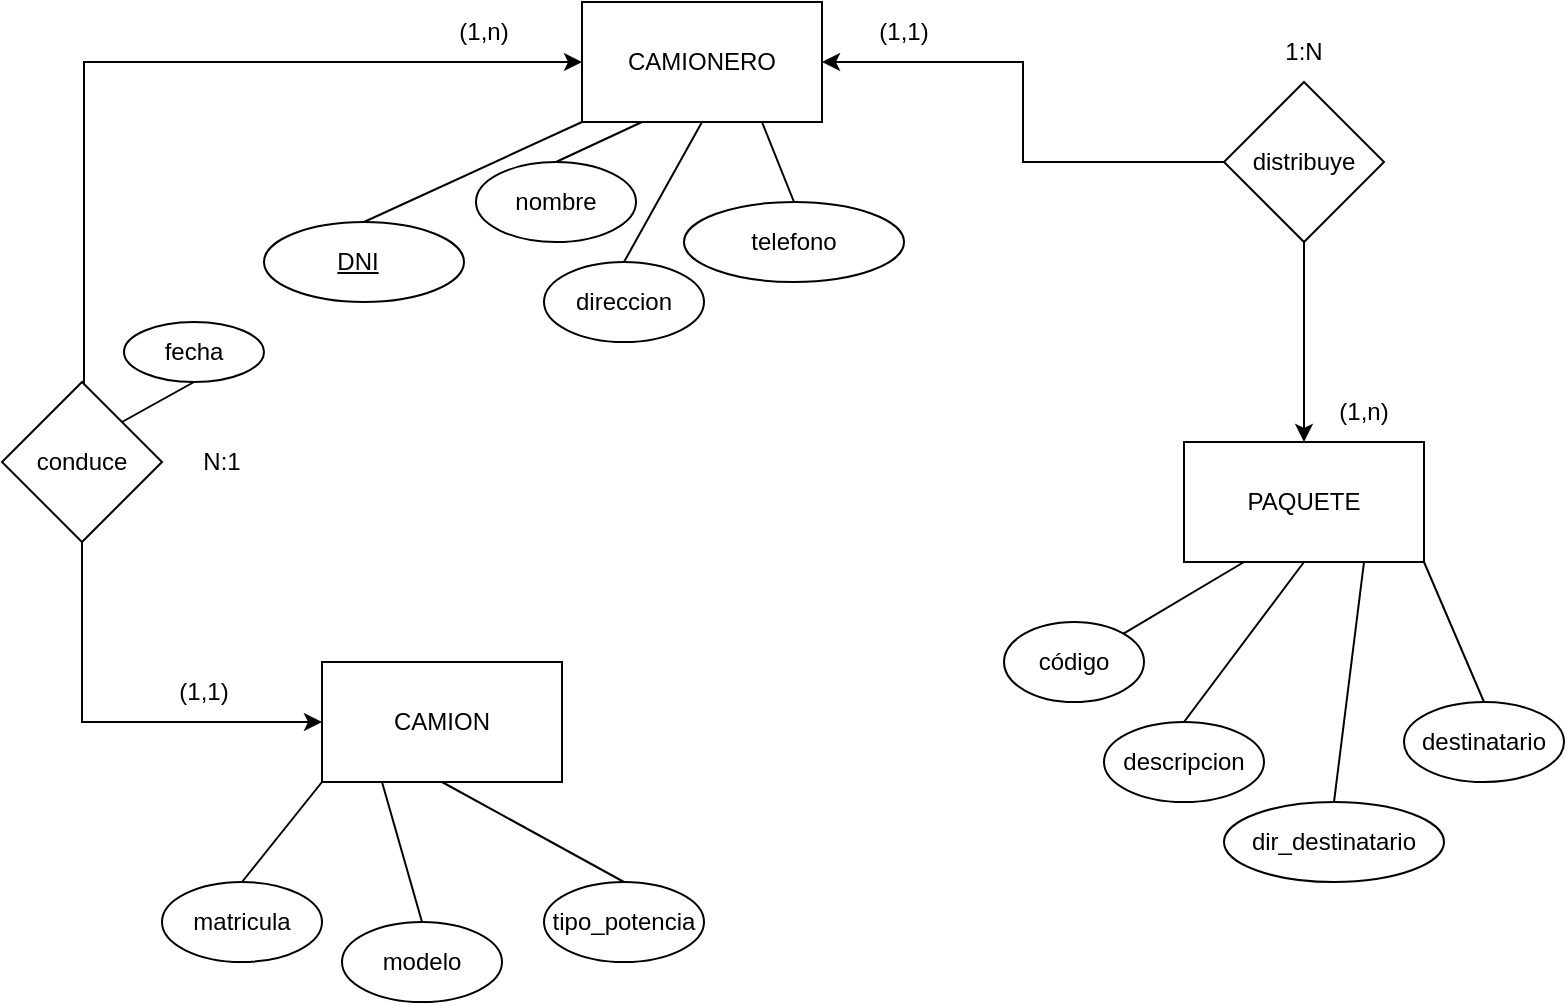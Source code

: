 <mxfile version="21.8.1" type="github">
  <diagram name="Página-1" id="8Bnbt17q5_xE-XtLdgAV">
    <mxGraphModel dx="474" dy="752" grid="1" gridSize="10" guides="1" tooltips="1" connect="1" arrows="1" fold="1" page="1" pageScale="1" pageWidth="827" pageHeight="1169" math="0" shadow="0">
      <root>
        <mxCell id="0" />
        <mxCell id="1" parent="0" />
        <mxCell id="9--HTo7vSKpe2ujtOuyB-39" value="CAMION" style="rounded=0;whiteSpace=wrap;html=1;" parent="1" vertex="1">
          <mxGeometry x="189" y="390" width="120" height="60" as="geometry" />
        </mxCell>
        <mxCell id="9--HTo7vSKpe2ujtOuyB-41" value="PAQUETE" style="rounded=0;whiteSpace=wrap;html=1;" parent="1" vertex="1">
          <mxGeometry x="620" y="280" width="120" height="60" as="geometry" />
        </mxCell>
        <mxCell id="9--HTo7vSKpe2ujtOuyB-42" value="CAMIONERO" style="rounded=0;whiteSpace=wrap;html=1;" parent="1" vertex="1">
          <mxGeometry x="319" y="60" width="120" height="60" as="geometry" />
        </mxCell>
        <mxCell id="9--HTo7vSKpe2ujtOuyB-79" value="" style="edgeStyle=orthogonalEdgeStyle;rounded=0;orthogonalLoop=1;jettySize=auto;html=1;" parent="1" source="9--HTo7vSKpe2ujtOuyB-44" target="9--HTo7vSKpe2ujtOuyB-42" edge="1">
          <mxGeometry relative="1" as="geometry" />
        </mxCell>
        <mxCell id="9--HTo7vSKpe2ujtOuyB-80" style="edgeStyle=orthogonalEdgeStyle;rounded=0;orthogonalLoop=1;jettySize=auto;html=1;entryX=0.5;entryY=0;entryDx=0;entryDy=0;" parent="1" source="9--HTo7vSKpe2ujtOuyB-44" target="9--HTo7vSKpe2ujtOuyB-41" edge="1">
          <mxGeometry relative="1" as="geometry">
            <Array as="points">
              <mxPoint x="680" y="270" />
              <mxPoint x="680" y="270" />
            </Array>
          </mxGeometry>
        </mxCell>
        <mxCell id="9--HTo7vSKpe2ujtOuyB-44" value="distribuye" style="rhombus;whiteSpace=wrap;html=1;" parent="1" vertex="1">
          <mxGeometry x="640" y="100" width="80" height="80" as="geometry" />
        </mxCell>
        <mxCell id="9--HTo7vSKpe2ujtOuyB-73" style="edgeStyle=orthogonalEdgeStyle;rounded=0;orthogonalLoop=1;jettySize=auto;html=1;exitX=0.5;exitY=1;exitDx=0;exitDy=0;entryX=0;entryY=0.5;entryDx=0;entryDy=0;" parent="1" source="9--HTo7vSKpe2ujtOuyB-45" edge="1" target="9--HTo7vSKpe2ujtOuyB-39">
          <mxGeometry relative="1" as="geometry">
            <mxPoint x="245" y="330" as="targetPoint" />
            <mxPoint x="70" y="340" as="sourcePoint" />
          </mxGeometry>
        </mxCell>
        <mxCell id="76izQNMbYo1NZKukYHvX-2" style="edgeStyle=orthogonalEdgeStyle;rounded=0;orthogonalLoop=1;jettySize=auto;html=1;entryX=0;entryY=0.5;entryDx=0;entryDy=0;" edge="1" parent="1" source="9--HTo7vSKpe2ujtOuyB-45" target="9--HTo7vSKpe2ujtOuyB-42">
          <mxGeometry relative="1" as="geometry">
            <Array as="points">
              <mxPoint x="70" y="90" />
            </Array>
          </mxGeometry>
        </mxCell>
        <mxCell id="9--HTo7vSKpe2ujtOuyB-45" value="conduce" style="rhombus;whiteSpace=wrap;html=1;" parent="1" vertex="1">
          <mxGeometry x="29" y="250" width="80" height="80" as="geometry" />
        </mxCell>
        <mxCell id="9--HTo7vSKpe2ujtOuyB-51" value="matricula" style="ellipse;whiteSpace=wrap;html=1;" parent="1" vertex="1">
          <mxGeometry x="109" y="500" width="80" height="40" as="geometry" />
        </mxCell>
        <mxCell id="9--HTo7vSKpe2ujtOuyB-52" value="modelo" style="ellipse;whiteSpace=wrap;html=1;" parent="1" vertex="1">
          <mxGeometry x="199" y="520" width="80" height="40" as="geometry" />
        </mxCell>
        <mxCell id="9--HTo7vSKpe2ujtOuyB-53" value="tipo_potencia" style="ellipse;whiteSpace=wrap;html=1;" parent="1" vertex="1">
          <mxGeometry x="300" y="500" width="80" height="40" as="geometry" />
        </mxCell>
        <mxCell id="9--HTo7vSKpe2ujtOuyB-56" value="&lt;u&gt;DNI&lt;span style=&quot;white-space: pre;&quot;&gt;&#x9;&lt;/span&gt;&lt;/u&gt;" style="ellipse;whiteSpace=wrap;html=1;" parent="1" vertex="1">
          <mxGeometry x="160" y="170" width="100" height="40" as="geometry" />
        </mxCell>
        <mxCell id="9--HTo7vSKpe2ujtOuyB-57" value="nombre" style="ellipse;whiteSpace=wrap;html=1;" parent="1" vertex="1">
          <mxGeometry x="266" y="140" width="80" height="40" as="geometry" />
        </mxCell>
        <mxCell id="9--HTo7vSKpe2ujtOuyB-58" value="direccion" style="ellipse;whiteSpace=wrap;html=1;" parent="1" vertex="1">
          <mxGeometry x="300" y="190" width="80" height="40" as="geometry" />
        </mxCell>
        <mxCell id="9--HTo7vSKpe2ujtOuyB-59" value="telefono" style="ellipse;whiteSpace=wrap;html=1;" parent="1" vertex="1">
          <mxGeometry x="370" y="160" width="110" height="40" as="geometry" />
        </mxCell>
        <mxCell id="9--HTo7vSKpe2ujtOuyB-62" value="" style="endArrow=none;html=1;rounded=0;entryX=0;entryY=1;entryDx=0;entryDy=0;exitX=0.5;exitY=0;exitDx=0;exitDy=0;" parent="1" target="9--HTo7vSKpe2ujtOuyB-39" edge="1">
          <mxGeometry width="50" height="50" relative="1" as="geometry">
            <mxPoint x="149" y="500" as="sourcePoint" />
            <mxPoint x="225" y="460" as="targetPoint" />
          </mxGeometry>
        </mxCell>
        <mxCell id="9--HTo7vSKpe2ujtOuyB-63" value="" style="endArrow=none;html=1;rounded=0;entryX=0.25;entryY=1;entryDx=0;entryDy=0;exitX=0.5;exitY=0;exitDx=0;exitDy=0;" parent="1" source="9--HTo7vSKpe2ujtOuyB-52" target="9--HTo7vSKpe2ujtOuyB-39" edge="1">
          <mxGeometry width="50" height="50" relative="1" as="geometry">
            <mxPoint x="189" y="510" as="sourcePoint" />
            <mxPoint x="239" y="460" as="targetPoint" />
          </mxGeometry>
        </mxCell>
        <mxCell id="9--HTo7vSKpe2ujtOuyB-64" value="" style="endArrow=none;html=1;rounded=0;entryX=0.5;entryY=1;entryDx=0;entryDy=0;exitX=0.5;exitY=0;exitDx=0;exitDy=0;" parent="1" source="9--HTo7vSKpe2ujtOuyB-53" target="9--HTo7vSKpe2ujtOuyB-39" edge="1">
          <mxGeometry width="50" height="50" relative="1" as="geometry">
            <mxPoint x="225" y="510" as="sourcePoint" />
            <mxPoint x="275" y="460" as="targetPoint" />
          </mxGeometry>
        </mxCell>
        <mxCell id="9--HTo7vSKpe2ujtOuyB-67" value="" style="endArrow=none;html=1;rounded=0;entryX=0.75;entryY=1;entryDx=0;entryDy=0;exitX=0.5;exitY=0;exitDx=0;exitDy=0;" parent="1" source="9--HTo7vSKpe2ujtOuyB-59" target="9--HTo7vSKpe2ujtOuyB-42" edge="1">
          <mxGeometry width="50" height="50" relative="1" as="geometry">
            <mxPoint x="439" y="150" as="sourcePoint" />
            <mxPoint x="489" y="100" as="targetPoint" />
          </mxGeometry>
        </mxCell>
        <mxCell id="9--HTo7vSKpe2ujtOuyB-68" value="" style="endArrow=none;html=1;rounded=0;entryX=0.5;entryY=1;entryDx=0;entryDy=0;exitX=0.5;exitY=0;exitDx=0;exitDy=0;" parent="1" source="9--HTo7vSKpe2ujtOuyB-58" target="9--HTo7vSKpe2ujtOuyB-42" edge="1">
          <mxGeometry width="50" height="50" relative="1" as="geometry">
            <mxPoint x="339" y="200" as="sourcePoint" />
            <mxPoint x="389" y="150" as="targetPoint" />
          </mxGeometry>
        </mxCell>
        <mxCell id="9--HTo7vSKpe2ujtOuyB-69" value="" style="endArrow=none;html=1;rounded=0;entryX=0.25;entryY=1;entryDx=0;entryDy=0;exitX=0.5;exitY=0;exitDx=0;exitDy=0;" parent="1" source="9--HTo7vSKpe2ujtOuyB-57" target="9--HTo7vSKpe2ujtOuyB-42" edge="1">
          <mxGeometry width="50" height="50" relative="1" as="geometry">
            <mxPoint x="329" y="195" as="sourcePoint" />
            <mxPoint x="379" y="145" as="targetPoint" />
          </mxGeometry>
        </mxCell>
        <mxCell id="9--HTo7vSKpe2ujtOuyB-70" value="" style="endArrow=none;html=1;rounded=0;entryX=0;entryY=1;entryDx=0;entryDy=0;exitX=0.5;exitY=0;exitDx=0;exitDy=0;" parent="1" source="9--HTo7vSKpe2ujtOuyB-56" target="9--HTo7vSKpe2ujtOuyB-42" edge="1">
          <mxGeometry width="50" height="50" relative="1" as="geometry">
            <mxPoint x="309" y="190" as="sourcePoint" />
            <mxPoint x="359" y="140" as="targetPoint" />
          </mxGeometry>
        </mxCell>
        <mxCell id="76izQNMbYo1NZKukYHvX-4" value="descripcion" style="ellipse;whiteSpace=wrap;html=1;" vertex="1" parent="1">
          <mxGeometry x="580" y="420" width="80" height="40" as="geometry" />
        </mxCell>
        <mxCell id="76izQNMbYo1NZKukYHvX-6" value="dir_destinatario" style="ellipse;whiteSpace=wrap;html=1;" vertex="1" parent="1">
          <mxGeometry x="640" y="460" width="110" height="40" as="geometry" />
        </mxCell>
        <mxCell id="76izQNMbYo1NZKukYHvX-7" value="destinatario" style="ellipse;whiteSpace=wrap;html=1;" vertex="1" parent="1">
          <mxGeometry x="730" y="410" width="80" height="40" as="geometry" />
        </mxCell>
        <mxCell id="76izQNMbYo1NZKukYHvX-8" value="&lt;div&gt;código&lt;/div&gt;" style="ellipse;whiteSpace=wrap;html=1;" vertex="1" parent="1">
          <mxGeometry x="530" y="370" width="70" height="40" as="geometry" />
        </mxCell>
        <mxCell id="76izQNMbYo1NZKukYHvX-9" value="" style="endArrow=none;html=1;rounded=0;entryX=0.25;entryY=1;entryDx=0;entryDy=0;exitX=1;exitY=0;exitDx=0;exitDy=0;" edge="1" parent="1" source="76izQNMbYo1NZKukYHvX-8" target="9--HTo7vSKpe2ujtOuyB-41">
          <mxGeometry width="50" height="50" relative="1" as="geometry">
            <mxPoint x="660" y="410" as="sourcePoint" />
            <mxPoint x="710" y="360" as="targetPoint" />
            <Array as="points" />
          </mxGeometry>
        </mxCell>
        <mxCell id="76izQNMbYo1NZKukYHvX-10" value="" style="endArrow=none;html=1;rounded=0;entryX=0.5;entryY=1;entryDx=0;entryDy=0;exitX=0.5;exitY=0;exitDx=0;exitDy=0;" edge="1" parent="1" source="76izQNMbYo1NZKukYHvX-4" target="9--HTo7vSKpe2ujtOuyB-41">
          <mxGeometry width="50" height="50" relative="1" as="geometry">
            <mxPoint x="630" y="410" as="sourcePoint" />
            <mxPoint x="690" y="340" as="targetPoint" />
          </mxGeometry>
        </mxCell>
        <mxCell id="76izQNMbYo1NZKukYHvX-11" value="" style="endArrow=none;html=1;rounded=0;entryX=0.75;entryY=1;entryDx=0;entryDy=0;exitX=0.5;exitY=0;exitDx=0;exitDy=0;" edge="1" parent="1" source="76izQNMbYo1NZKukYHvX-6" target="9--HTo7vSKpe2ujtOuyB-41">
          <mxGeometry width="50" height="50" relative="1" as="geometry">
            <mxPoint x="680" y="430" as="sourcePoint" />
            <mxPoint x="730" y="380" as="targetPoint" />
          </mxGeometry>
        </mxCell>
        <mxCell id="76izQNMbYo1NZKukYHvX-12" value="" style="endArrow=none;html=1;rounded=0;exitX=0.5;exitY=0;exitDx=0;exitDy=0;entryX=1;entryY=1;entryDx=0;entryDy=0;" edge="1" parent="1" source="76izQNMbYo1NZKukYHvX-7" target="9--HTo7vSKpe2ujtOuyB-41">
          <mxGeometry width="50" height="50" relative="1" as="geometry">
            <mxPoint x="710" y="420" as="sourcePoint" />
            <mxPoint x="760" y="370" as="targetPoint" />
          </mxGeometry>
        </mxCell>
        <mxCell id="76izQNMbYo1NZKukYHvX-13" value="(1,n)" style="text;html=1;strokeColor=none;fillColor=none;align=center;verticalAlign=middle;whiteSpace=wrap;rounded=0;" vertex="1" parent="1">
          <mxGeometry x="680" y="250" width="60" height="30" as="geometry" />
        </mxCell>
        <mxCell id="76izQNMbYo1NZKukYHvX-14" value="&lt;div&gt;(1,1)&lt;/div&gt;" style="text;html=1;strokeColor=none;fillColor=none;align=center;verticalAlign=middle;whiteSpace=wrap;rounded=0;" vertex="1" parent="1">
          <mxGeometry x="450" y="60" width="60" height="30" as="geometry" />
        </mxCell>
        <mxCell id="76izQNMbYo1NZKukYHvX-15" value="1:N" style="text;html=1;strokeColor=none;fillColor=none;align=center;verticalAlign=middle;whiteSpace=wrap;rounded=0;" vertex="1" parent="1">
          <mxGeometry x="650" y="70" width="60" height="30" as="geometry" />
        </mxCell>
        <mxCell id="76izQNMbYo1NZKukYHvX-16" value="N:1" style="text;html=1;strokeColor=none;fillColor=none;align=center;verticalAlign=middle;whiteSpace=wrap;rounded=0;" vertex="1" parent="1">
          <mxGeometry x="109" y="275" width="60" height="30" as="geometry" />
        </mxCell>
        <mxCell id="76izQNMbYo1NZKukYHvX-17" value="(1,1)" style="text;html=1;strokeColor=none;fillColor=none;align=center;verticalAlign=middle;whiteSpace=wrap;rounded=0;" vertex="1" parent="1">
          <mxGeometry x="100" y="390" width="60" height="30" as="geometry" />
        </mxCell>
        <mxCell id="76izQNMbYo1NZKukYHvX-18" value="(1,n)" style="text;html=1;strokeColor=none;fillColor=none;align=center;verticalAlign=middle;whiteSpace=wrap;rounded=0;" vertex="1" parent="1">
          <mxGeometry x="240" y="60" width="60" height="30" as="geometry" />
        </mxCell>
        <mxCell id="76izQNMbYo1NZKukYHvX-19" value="fecha" style="ellipse;whiteSpace=wrap;html=1;" vertex="1" parent="1">
          <mxGeometry x="90" y="220" width="70" height="30" as="geometry" />
        </mxCell>
        <mxCell id="76izQNMbYo1NZKukYHvX-20" value="" style="endArrow=none;html=1;rounded=0;entryX=0.5;entryY=1;entryDx=0;entryDy=0;exitX=1;exitY=0;exitDx=0;exitDy=0;" edge="1" parent="1" source="9--HTo7vSKpe2ujtOuyB-45" target="76izQNMbYo1NZKukYHvX-19">
          <mxGeometry width="50" height="50" relative="1" as="geometry">
            <mxPoint x="120" y="380" as="sourcePoint" />
            <mxPoint x="170" y="330" as="targetPoint" />
          </mxGeometry>
        </mxCell>
      </root>
    </mxGraphModel>
  </diagram>
</mxfile>
